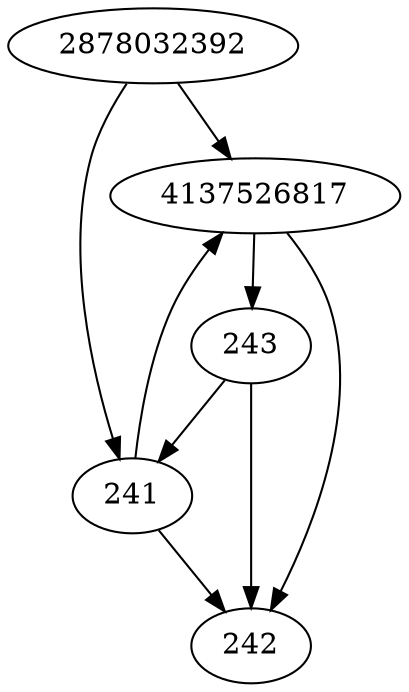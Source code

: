 strict digraph  {
4137526817;
2878032392;
241;
242;
243;
4137526817 -> 242;
4137526817 -> 243;
2878032392 -> 4137526817;
2878032392 -> 241;
241 -> 4137526817;
241 -> 242;
243 -> 242;
243 -> 241;
}
